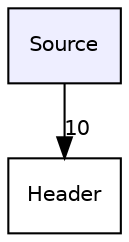 digraph "Source" {
  compound=true
  node [ fontsize="10", fontname="Helvetica"];
  edge [ labelfontsize="10", labelfontname="Helvetica"];
  dir_74389ed8173ad57b461b9d623a1f3867 [shape=box, label="Source", style="filled", fillcolor="#eeeeff", pencolor="black", URL="dir_74389ed8173ad57b461b9d623a1f3867.html"];
  dir_9791a719fed70302b85149de9ff5a60f [shape=box label="Header" URL="dir_9791a719fed70302b85149de9ff5a60f.html"];
  dir_74389ed8173ad57b461b9d623a1f3867->dir_9791a719fed70302b85149de9ff5a60f [headlabel="10", labeldistance=1.5 headhref="dir_000001_000000.html"];
}
